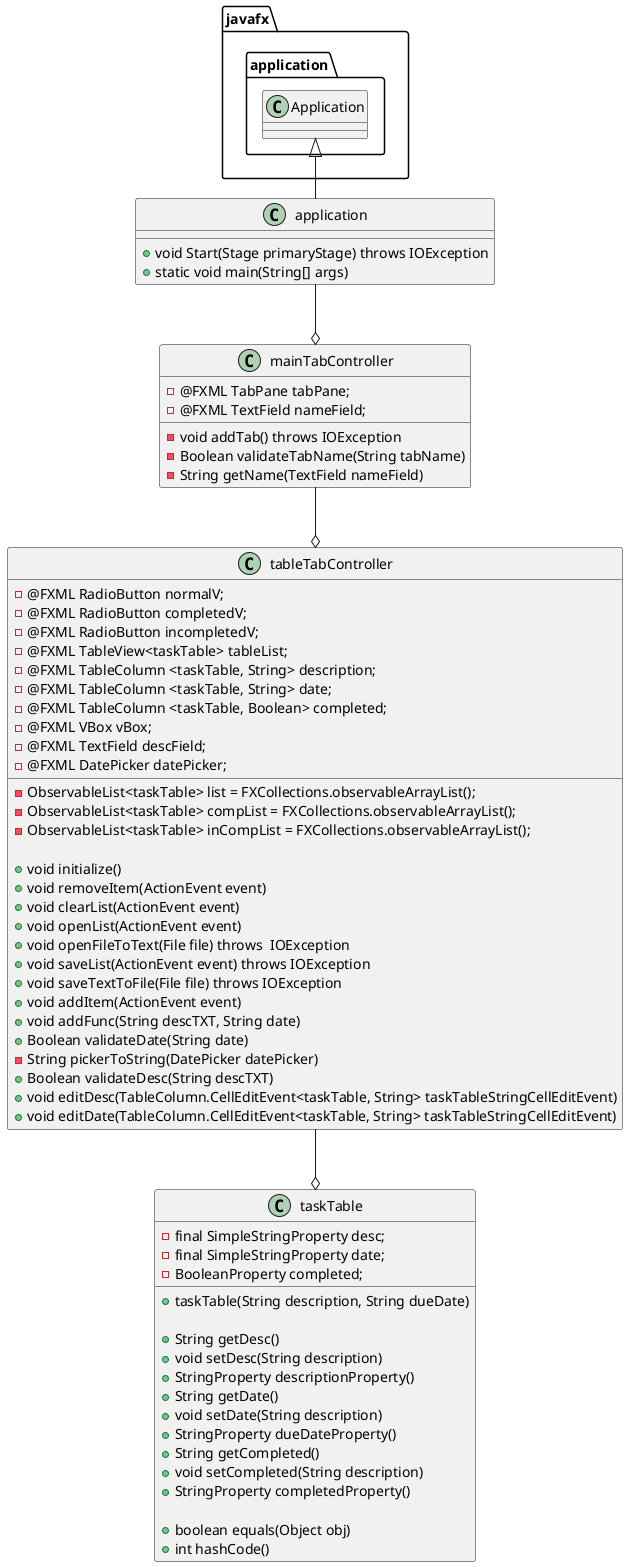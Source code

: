 @startuml

class application extends javafx.application.Application {
    +void Start(Stage primaryStage) throws IOException
    +static void main(String[] args)
}

class mainTabController {
    -@FXML TabPane tabPane;
    -@FXML TextField nameField;

    -void addTab() throws IOException
    -Boolean validateTabName(String tabName)
    -String getName(TextField nameField)
}

class tableTabController {
        -@FXML RadioButton normalV;
        -@FXML RadioButton completedV;
        -@FXML RadioButton incompletedV;
        -@FXML TableView<taskTable> tableList;
        -@FXML TableColumn <taskTable, String> description;
        -@FXML TableColumn <taskTable, String> date;
        -@FXML TableColumn <taskTable, Boolean> completed;
        -@FXML VBox vBox;
        -@FXML TextField descField;
        -@FXML DatePicker datePicker;

        -ObservableList<taskTable> list = FXCollections.observableArrayList();
        -ObservableList<taskTable> compList = FXCollections.observableArrayList();
        -ObservableList<taskTable> inCompList = FXCollections.observableArrayList();

        +void initialize()
        +void removeItem(ActionEvent event)
        +void clearList(ActionEvent event)
        +void openList(ActionEvent event)
        +void openFileToText(File file) throws  IOException
        +void saveList(ActionEvent event) throws IOException
        +void saveTextToFile(File file) throws IOException
        +void addItem(ActionEvent event)
        +void addFunc(String descTXT, String date)
        +Boolean validateDate(String date)
        -String pickerToString(DatePicker datePicker)
        +Boolean validateDesc(String descTXT)
        +void editDesc(TableColumn.CellEditEvent<taskTable, String> taskTableStringCellEditEvent)
        +void editDate(TableColumn.CellEditEvent<taskTable, String> taskTableStringCellEditEvent)
}

class taskTable {
    -final SimpleStringProperty desc;
    -final SimpleStringProperty date;
    -BooleanProperty completed;

    +taskTable(String description, String dueDate)

    +String getDesc()
    +void setDesc(String description)
    +StringProperty descriptionProperty()
    +String getDate()
    +void setDate(String description)
    +StringProperty dueDateProperty()
    +String getCompleted()
    +void setCompleted(String description)
    +StringProperty completedProperty()

    +boolean equals(Object obj)
    +int hashCode()
}

application --o mainTabController
mainTabController --o tableTabController
tableTabController --o taskTable

@enduml